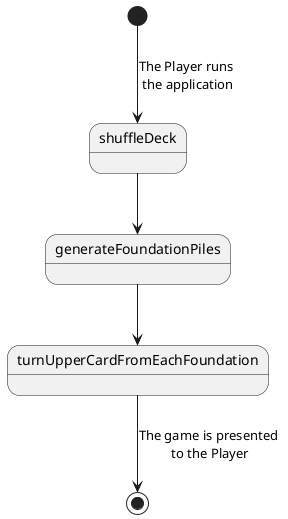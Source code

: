 @startuml StartGame

[*] --> shuffleDeck : The Player runs \nthe application
shuffleDeck --> generateFoundationPiles
generateFoundationPiles --> turnUpperCardFromEachFoundation
turnUpperCardFromEachFoundation --> [*] : The game is presented \nto the Player

@enduml